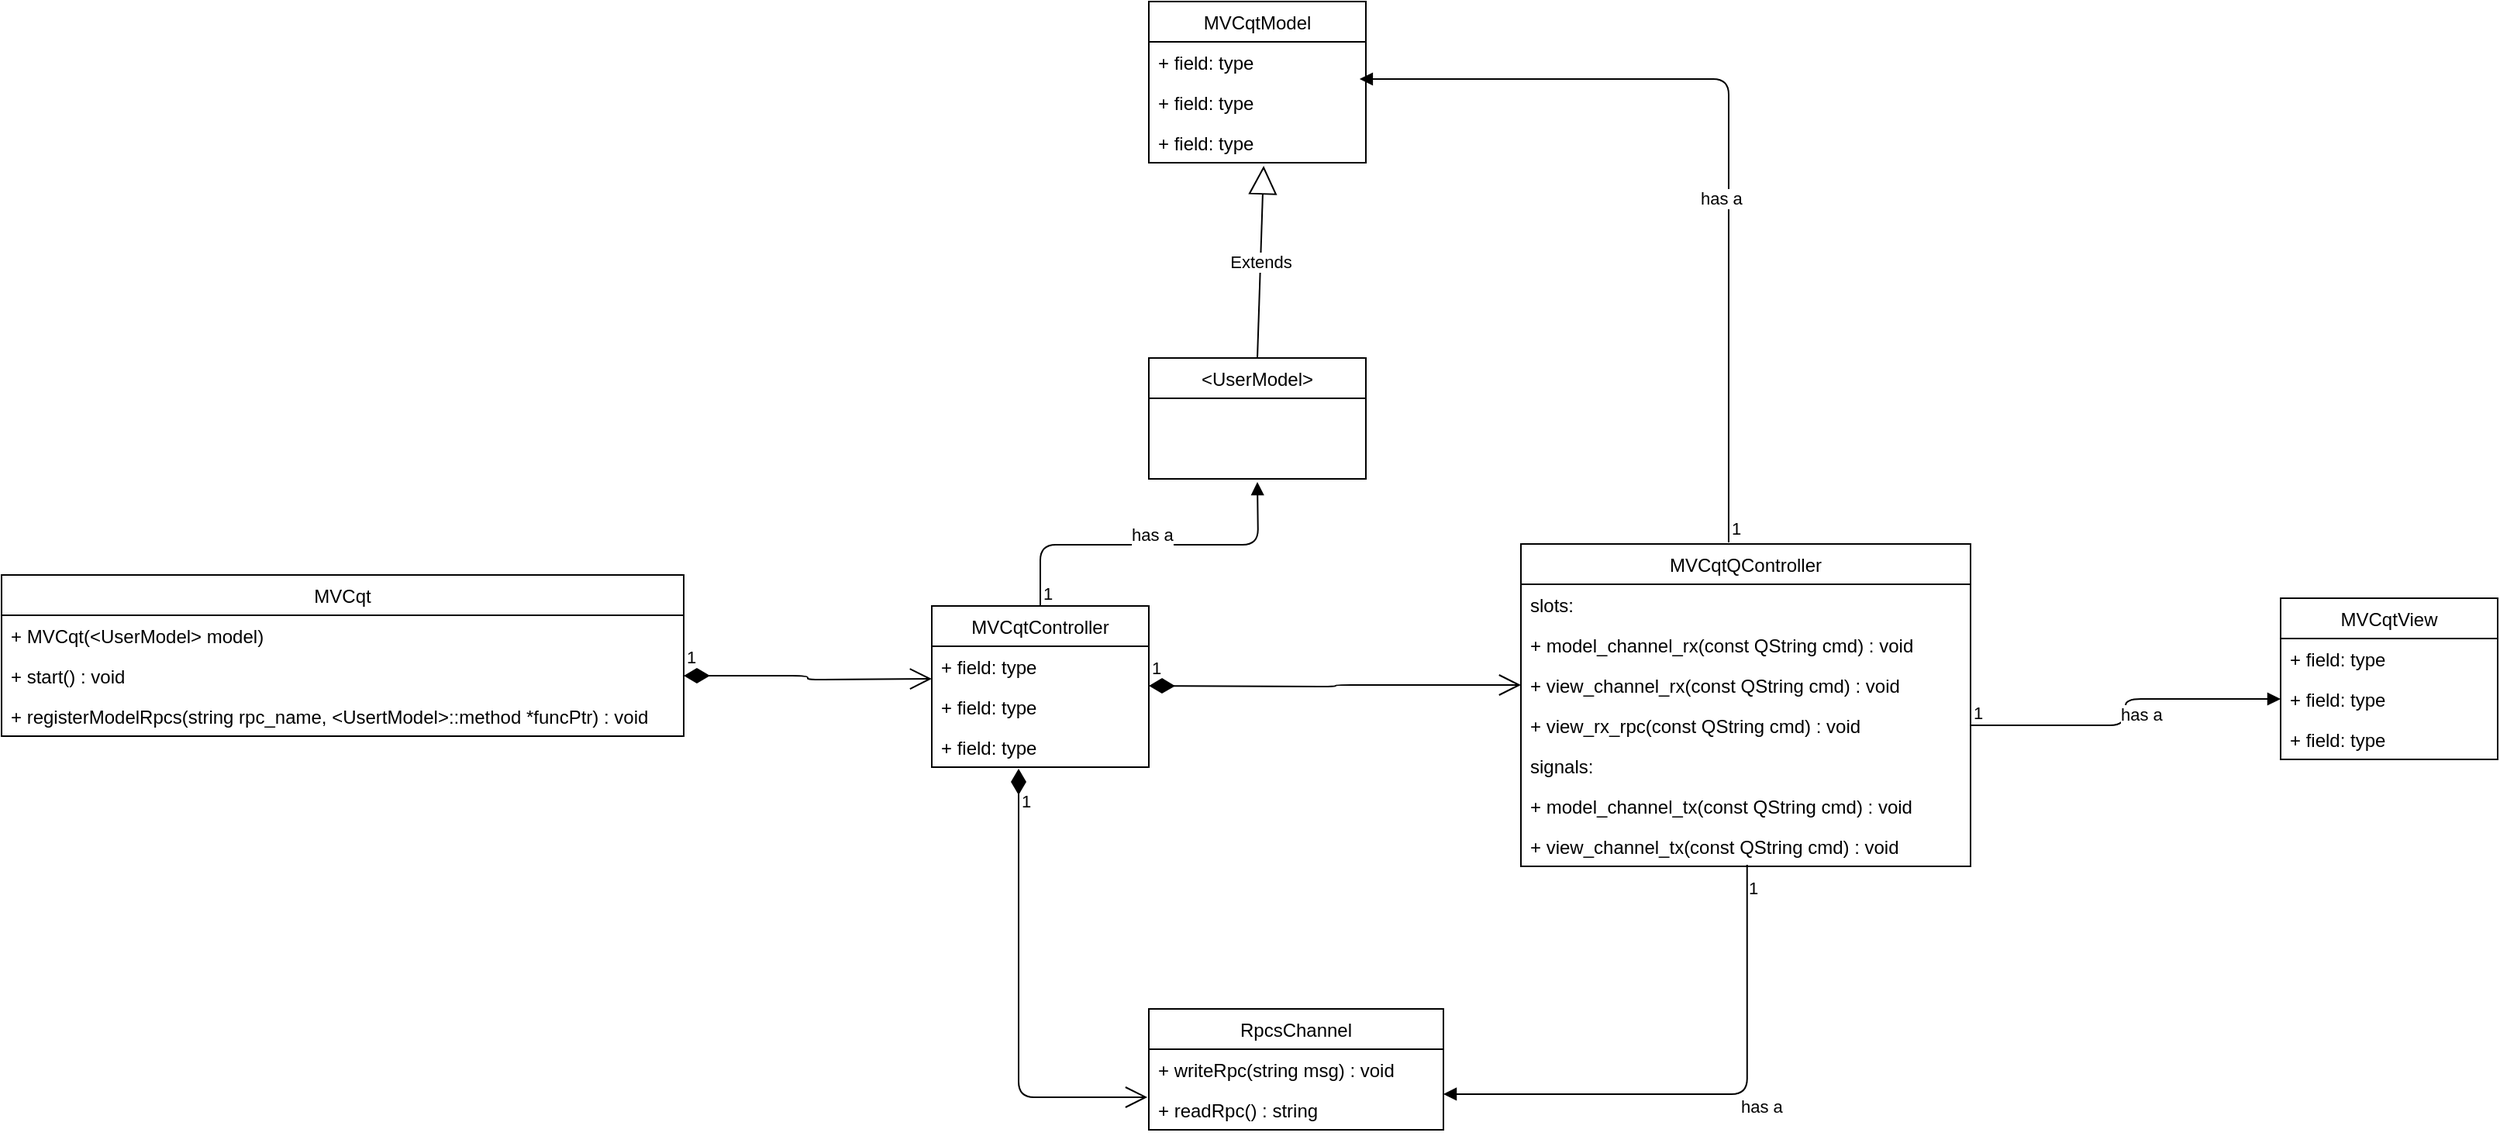 <mxfile version="14.7.6" type="device"><diagram id="C5RBs43oDa-KdzZeNtuy" name="Page-1"><mxGraphModel dx="2249" dy="726" grid="1" gridSize="10" guides="1" tooltips="1" connect="1" arrows="1" fold="1" page="1" pageScale="1" pageWidth="827" pageHeight="1169" math="0" shadow="0"><root><mxCell id="WIyWlLk6GJQsqaUBKTNV-0"/><mxCell id="WIyWlLk6GJQsqaUBKTNV-1" parent="WIyWlLk6GJQsqaUBKTNV-0"/><mxCell id="foLJqDGI885z_e0pTnB0-0" value="MVCqtController" style="swimlane;fontStyle=0;childLayout=stackLayout;horizontal=1;startSize=26;fillColor=none;horizontalStack=0;resizeParent=1;resizeParentMax=0;resizeLast=0;collapsible=1;marginBottom=0;" vertex="1" parent="WIyWlLk6GJQsqaUBKTNV-1"><mxGeometry x="170" y="590" width="140" height="104" as="geometry"/></mxCell><mxCell id="foLJqDGI885z_e0pTnB0-1" value="+ field: type" style="text;strokeColor=none;fillColor=none;align=left;verticalAlign=top;spacingLeft=4;spacingRight=4;overflow=hidden;rotatable=0;points=[[0,0.5],[1,0.5]];portConstraint=eastwest;" vertex="1" parent="foLJqDGI885z_e0pTnB0-0"><mxGeometry y="26" width="140" height="26" as="geometry"/></mxCell><mxCell id="foLJqDGI885z_e0pTnB0-2" value="+ field: type" style="text;strokeColor=none;fillColor=none;align=left;verticalAlign=top;spacingLeft=4;spacingRight=4;overflow=hidden;rotatable=0;points=[[0,0.5],[1,0.5]];portConstraint=eastwest;" vertex="1" parent="foLJqDGI885z_e0pTnB0-0"><mxGeometry y="52" width="140" height="26" as="geometry"/></mxCell><mxCell id="foLJqDGI885z_e0pTnB0-3" value="+ field: type" style="text;strokeColor=none;fillColor=none;align=left;verticalAlign=top;spacingLeft=4;spacingRight=4;overflow=hidden;rotatable=0;points=[[0,0.5],[1,0.5]];portConstraint=eastwest;" vertex="1" parent="foLJqDGI885z_e0pTnB0-0"><mxGeometry y="78" width="140" height="26" as="geometry"/></mxCell><mxCell id="foLJqDGI885z_e0pTnB0-8" value="RpcsChannel" style="swimlane;fontStyle=0;childLayout=stackLayout;horizontal=1;startSize=26;fillColor=none;horizontalStack=0;resizeParent=1;resizeParentMax=0;resizeLast=0;collapsible=1;marginBottom=0;" vertex="1" parent="WIyWlLk6GJQsqaUBKTNV-1"><mxGeometry x="310" y="850" width="190" height="78" as="geometry"/></mxCell><mxCell id="foLJqDGI885z_e0pTnB0-9" value="+ writeRpc(string msg) : void" style="text;strokeColor=none;fillColor=none;align=left;verticalAlign=top;spacingLeft=4;spacingRight=4;overflow=hidden;rotatable=0;points=[[0,0.5],[1,0.5]];portConstraint=eastwest;" vertex="1" parent="foLJqDGI885z_e0pTnB0-8"><mxGeometry y="26" width="190" height="26" as="geometry"/></mxCell><mxCell id="foLJqDGI885z_e0pTnB0-10" value="+ readRpc() : string" style="text;strokeColor=none;fillColor=none;align=left;verticalAlign=top;spacingLeft=4;spacingRight=4;overflow=hidden;rotatable=0;points=[[0,0.5],[1,0.5]];portConstraint=eastwest;" vertex="1" parent="foLJqDGI885z_e0pTnB0-8"><mxGeometry y="52" width="190" height="26" as="geometry"/></mxCell><mxCell id="foLJqDGI885z_e0pTnB0-17" value="1" style="endArrow=open;html=1;endSize=12;startArrow=diamondThin;startSize=14;startFill=1;edgeStyle=orthogonalEdgeStyle;align=left;verticalAlign=bottom;entryX=0;entryY=0.5;entryDx=0;entryDy=0;" edge="1" parent="WIyWlLk6GJQsqaUBKTNV-1" target="foLJqDGI885z_e0pTnB0-88"><mxGeometry x="-1" y="3" relative="1" as="geometry"><mxPoint x="310" y="641.5" as="sourcePoint"/><mxPoint x="470" y="641.5" as="targetPoint"/></mxGeometry></mxCell><mxCell id="foLJqDGI885z_e0pTnB0-19" value="MVCqtModel" style="swimlane;fontStyle=0;childLayout=stackLayout;horizontal=1;startSize=26;fillColor=none;horizontalStack=0;resizeParent=1;resizeParentMax=0;resizeLast=0;collapsible=1;marginBottom=0;" vertex="1" parent="WIyWlLk6GJQsqaUBKTNV-1"><mxGeometry x="310" y="200" width="140" height="104" as="geometry"/></mxCell><mxCell id="foLJqDGI885z_e0pTnB0-20" value="+ field: type" style="text;strokeColor=none;fillColor=none;align=left;verticalAlign=top;spacingLeft=4;spacingRight=4;overflow=hidden;rotatable=0;points=[[0,0.5],[1,0.5]];portConstraint=eastwest;" vertex="1" parent="foLJqDGI885z_e0pTnB0-19"><mxGeometry y="26" width="140" height="26" as="geometry"/></mxCell><mxCell id="foLJqDGI885z_e0pTnB0-21" value="+ field: type" style="text;strokeColor=none;fillColor=none;align=left;verticalAlign=top;spacingLeft=4;spacingRight=4;overflow=hidden;rotatable=0;points=[[0,0.5],[1,0.5]];portConstraint=eastwest;" vertex="1" parent="foLJqDGI885z_e0pTnB0-19"><mxGeometry y="52" width="140" height="26" as="geometry"/></mxCell><mxCell id="foLJqDGI885z_e0pTnB0-22" value="+ field: type" style="text;strokeColor=none;fillColor=none;align=left;verticalAlign=top;spacingLeft=4;spacingRight=4;overflow=hidden;rotatable=0;points=[[0,0.5],[1,0.5]];portConstraint=eastwest;" vertex="1" parent="foLJqDGI885z_e0pTnB0-19"><mxGeometry y="78" width="140" height="26" as="geometry"/></mxCell><mxCell id="foLJqDGI885z_e0pTnB0-23" value="MVCqtView" style="swimlane;fontStyle=0;childLayout=stackLayout;horizontal=1;startSize=26;fillColor=none;horizontalStack=0;resizeParent=1;resizeParentMax=0;resizeLast=0;collapsible=1;marginBottom=0;" vertex="1" parent="WIyWlLk6GJQsqaUBKTNV-1"><mxGeometry x="1040" y="585" width="140" height="104" as="geometry"/></mxCell><mxCell id="foLJqDGI885z_e0pTnB0-24" value="+ field: type" style="text;strokeColor=none;fillColor=none;align=left;verticalAlign=top;spacingLeft=4;spacingRight=4;overflow=hidden;rotatable=0;points=[[0,0.5],[1,0.5]];portConstraint=eastwest;" vertex="1" parent="foLJqDGI885z_e0pTnB0-23"><mxGeometry y="26" width="140" height="26" as="geometry"/></mxCell><mxCell id="foLJqDGI885z_e0pTnB0-25" value="+ field: type" style="text;strokeColor=none;fillColor=none;align=left;verticalAlign=top;spacingLeft=4;spacingRight=4;overflow=hidden;rotatable=0;points=[[0,0.5],[1,0.5]];portConstraint=eastwest;" vertex="1" parent="foLJqDGI885z_e0pTnB0-23"><mxGeometry y="52" width="140" height="26" as="geometry"/></mxCell><mxCell id="foLJqDGI885z_e0pTnB0-26" value="+ field: type" style="text;strokeColor=none;fillColor=none;align=left;verticalAlign=top;spacingLeft=4;spacingRight=4;overflow=hidden;rotatable=0;points=[[0,0.5],[1,0.5]];portConstraint=eastwest;" vertex="1" parent="foLJqDGI885z_e0pTnB0-23"><mxGeometry y="78" width="140" height="26" as="geometry"/></mxCell><mxCell id="foLJqDGI885z_e0pTnB0-30" value="&lt;UserModel&gt;" style="swimlane;fontStyle=0;childLayout=stackLayout;horizontal=1;startSize=26;fillColor=none;horizontalStack=0;resizeParent=1;resizeParentMax=0;resizeLast=0;collapsible=1;marginBottom=0;" vertex="1" parent="WIyWlLk6GJQsqaUBKTNV-1"><mxGeometry x="310" y="430" width="140" height="78" as="geometry"/></mxCell><mxCell id="foLJqDGI885z_e0pTnB0-34" value="Extends" style="endArrow=block;endSize=16;endFill=0;html=1;entryX=0.529;entryY=1.077;entryDx=0;entryDy=0;entryPerimeter=0;exitX=0.5;exitY=0;exitDx=0;exitDy=0;" edge="1" parent="WIyWlLk6GJQsqaUBKTNV-1" source="foLJqDGI885z_e0pTnB0-30" target="foLJqDGI885z_e0pTnB0-22"><mxGeometry width="160" relative="1" as="geometry"><mxPoint x="50" y="390" as="sourcePoint"/><mxPoint x="210" y="390" as="targetPoint"/></mxGeometry></mxCell><mxCell id="foLJqDGI885z_e0pTnB0-46" value="has a" style="endArrow=block;endFill=1;html=1;edgeStyle=orthogonalEdgeStyle;align=left;verticalAlign=top;exitX=0.5;exitY=0;exitDx=0;exitDy=0;" edge="1" parent="WIyWlLk6GJQsqaUBKTNV-1" source="foLJqDGI885z_e0pTnB0-0"><mxGeometry x="-0.125" y="20" relative="1" as="geometry"><mxPoint x="230" y="560" as="sourcePoint"/><mxPoint x="380" y="510" as="targetPoint"/><mxPoint as="offset"/></mxGeometry></mxCell><mxCell id="foLJqDGI885z_e0pTnB0-47" value="1" style="edgeLabel;resizable=0;html=1;align=left;verticalAlign=bottom;" connectable="0" vertex="1" parent="foLJqDGI885z_e0pTnB0-46"><mxGeometry x="-1" relative="1" as="geometry"/></mxCell><mxCell id="foLJqDGI885z_e0pTnB0-64" value="has a" style="endArrow=block;endFill=1;html=1;edgeStyle=orthogonalEdgeStyle;align=left;verticalAlign=top;entryX=0.971;entryY=-0.077;entryDx=0;entryDy=0;entryPerimeter=0;exitX=0.462;exitY=-0.005;exitDx=0;exitDy=0;exitPerimeter=0;" edge="1" parent="WIyWlLk6GJQsqaUBKTNV-1" source="foLJqDGI885z_e0pTnB0-86" target="foLJqDGI885z_e0pTnB0-21"><mxGeometry x="-0.125" y="20" relative="1" as="geometry"><mxPoint x="540" y="585" as="sourcePoint"/><mxPoint x="620" y="450" as="targetPoint"/><mxPoint as="offset"/></mxGeometry></mxCell><mxCell id="foLJqDGI885z_e0pTnB0-65" value="1" style="edgeLabel;resizable=0;html=1;align=left;verticalAlign=bottom;" connectable="0" vertex="1" parent="foLJqDGI885z_e0pTnB0-64"><mxGeometry x="-1" relative="1" as="geometry"/></mxCell><mxCell id="foLJqDGI885z_e0pTnB0-70" value="1" style="endArrow=open;html=1;endSize=12;startArrow=diamondThin;startSize=14;startFill=1;edgeStyle=orthogonalEdgeStyle;align=left;verticalAlign=bottom;exitX=0.4;exitY=1.038;exitDx=0;exitDy=0;exitPerimeter=0;entryX=-0.005;entryY=1.192;entryDx=0;entryDy=0;entryPerimeter=0;" edge="1" parent="WIyWlLk6GJQsqaUBKTNV-1" source="foLJqDGI885z_e0pTnB0-3" target="foLJqDGI885z_e0pTnB0-9"><mxGeometry x="-0.797" relative="1" as="geometry"><mxPoint x="230" y="810" as="sourcePoint"/><mxPoint x="390" y="810" as="targetPoint"/><mxPoint as="offset"/></mxGeometry></mxCell><mxCell id="foLJqDGI885z_e0pTnB0-78" value="MVCqt" style="swimlane;fontStyle=0;childLayout=stackLayout;horizontal=1;startSize=26;fillColor=none;horizontalStack=0;resizeParent=1;resizeParentMax=0;resizeLast=0;collapsible=1;marginBottom=0;" vertex="1" parent="WIyWlLk6GJQsqaUBKTNV-1"><mxGeometry x="-430" y="570" width="440" height="104" as="geometry"/></mxCell><mxCell id="foLJqDGI885z_e0pTnB0-79" value="+ MVCqt(&lt;UserModel&gt; model)" style="text;strokeColor=none;fillColor=none;align=left;verticalAlign=top;spacingLeft=4;spacingRight=4;overflow=hidden;rotatable=0;points=[[0,0.5],[1,0.5]];portConstraint=eastwest;" vertex="1" parent="foLJqDGI885z_e0pTnB0-78"><mxGeometry y="26" width="440" height="26" as="geometry"/></mxCell><mxCell id="foLJqDGI885z_e0pTnB0-80" value="+ start() : void" style="text;strokeColor=none;fillColor=none;align=left;verticalAlign=top;spacingLeft=4;spacingRight=4;overflow=hidden;rotatable=0;points=[[0,0.5],[1,0.5]];portConstraint=eastwest;" vertex="1" parent="foLJqDGI885z_e0pTnB0-78"><mxGeometry y="52" width="440" height="26" as="geometry"/></mxCell><mxCell id="foLJqDGI885z_e0pTnB0-81" value="+ registerModelRpcs(string rpc_name, &lt;UsertModel&gt;::method *funcPtr) : void" style="text;strokeColor=none;fillColor=none;align=left;verticalAlign=top;spacingLeft=4;spacingRight=4;overflow=hidden;rotatable=0;points=[[0,0.5],[1,0.5]];portConstraint=eastwest;" vertex="1" parent="foLJqDGI885z_e0pTnB0-78"><mxGeometry y="78" width="440" height="26" as="geometry"/></mxCell><mxCell id="foLJqDGI885z_e0pTnB0-82" value="1" style="endArrow=open;html=1;endSize=12;startArrow=diamondThin;startSize=14;startFill=1;edgeStyle=orthogonalEdgeStyle;align=left;verticalAlign=bottom;" edge="1" parent="WIyWlLk6GJQsqaUBKTNV-1" source="foLJqDGI885z_e0pTnB0-80"><mxGeometry x="-1" y="3" relative="1" as="geometry"><mxPoint x="20" y="636.5" as="sourcePoint"/><mxPoint x="170" y="637" as="targetPoint"/></mxGeometry></mxCell><mxCell id="foLJqDGI885z_e0pTnB0-86" value="MVCqtQController" style="swimlane;fontStyle=0;childLayout=stackLayout;horizontal=1;startSize=26;fillColor=none;horizontalStack=0;resizeParent=1;resizeParentMax=0;resizeLast=0;collapsible=1;marginBottom=0;" vertex="1" parent="WIyWlLk6GJQsqaUBKTNV-1"><mxGeometry x="550" y="550" width="290" height="208" as="geometry"/></mxCell><mxCell id="foLJqDGI885z_e0pTnB0-87" value="slots:" style="text;strokeColor=none;fillColor=none;align=left;verticalAlign=top;spacingLeft=4;spacingRight=4;overflow=hidden;rotatable=0;points=[[0,0.5],[1,0.5]];portConstraint=eastwest;" vertex="1" parent="foLJqDGI885z_e0pTnB0-86"><mxGeometry y="26" width="290" height="26" as="geometry"/></mxCell><mxCell id="foLJqDGI885z_e0pTnB0-89" value="+  model_channel_rx(const QString cmd) : void" style="text;strokeColor=none;fillColor=none;align=left;verticalAlign=top;spacingLeft=4;spacingRight=4;overflow=hidden;rotatable=0;points=[[0,0.5],[1,0.5]];portConstraint=eastwest;" vertex="1" parent="foLJqDGI885z_e0pTnB0-86"><mxGeometry y="52" width="290" height="26" as="geometry"/></mxCell><mxCell id="foLJqDGI885z_e0pTnB0-88" value="+ view_channel_rx(const QString cmd) : void" style="text;strokeColor=none;fillColor=none;align=left;verticalAlign=top;spacingLeft=4;spacingRight=4;overflow=hidden;rotatable=0;points=[[0,0.5],[1,0.5]];portConstraint=eastwest;" vertex="1" parent="foLJqDGI885z_e0pTnB0-86"><mxGeometry y="78" width="290" height="26" as="geometry"/></mxCell><mxCell id="foLJqDGI885z_e0pTnB0-91" value="+ view_rx_rpc(const QString cmd) : void" style="text;strokeColor=none;fillColor=none;align=left;verticalAlign=top;spacingLeft=4;spacingRight=4;overflow=hidden;rotatable=0;points=[[0,0.5],[1,0.5]];portConstraint=eastwest;" vertex="1" parent="foLJqDGI885z_e0pTnB0-86"><mxGeometry y="104" width="290" height="26" as="geometry"/></mxCell><mxCell id="foLJqDGI885z_e0pTnB0-93" value="signals:" style="text;strokeColor=none;fillColor=none;align=left;verticalAlign=top;spacingLeft=4;spacingRight=4;overflow=hidden;rotatable=0;points=[[0,0.5],[1,0.5]];portConstraint=eastwest;" vertex="1" parent="foLJqDGI885z_e0pTnB0-86"><mxGeometry y="130" width="290" height="26" as="geometry"/></mxCell><mxCell id="foLJqDGI885z_e0pTnB0-94" value="+ model_channel_tx(const QString cmd) : void" style="text;strokeColor=none;fillColor=none;align=left;verticalAlign=top;spacingLeft=4;spacingRight=4;overflow=hidden;rotatable=0;points=[[0,0.5],[1,0.5]];portConstraint=eastwest;" vertex="1" parent="foLJqDGI885z_e0pTnB0-86"><mxGeometry y="156" width="290" height="26" as="geometry"/></mxCell><mxCell id="foLJqDGI885z_e0pTnB0-95" value="+ view_channel_tx(const QString cmd) : void" style="text;strokeColor=none;fillColor=none;align=left;verticalAlign=top;spacingLeft=4;spacingRight=4;overflow=hidden;rotatable=0;points=[[0,0.5],[1,0.5]];portConstraint=eastwest;" vertex="1" parent="foLJqDGI885z_e0pTnB0-86"><mxGeometry y="182" width="290" height="26" as="geometry"/></mxCell><mxCell id="foLJqDGI885z_e0pTnB0-98" value="has a" style="endArrow=block;endFill=1;html=1;edgeStyle=orthogonalEdgeStyle;align=left;verticalAlign=top;entryX=1;entryY=0.115;entryDx=0;entryDy=0;entryPerimeter=0;exitX=0.503;exitY=0.962;exitDx=0;exitDy=0;exitPerimeter=0;" edge="1" parent="WIyWlLk6GJQsqaUBKTNV-1" source="foLJqDGI885z_e0pTnB0-95" target="foLJqDGI885z_e0pTnB0-10"><mxGeometry x="-0.105" y="-5" relative="1" as="geometry"><mxPoint x="700" y="860" as="sourcePoint"/><mxPoint x="601.96" y="927.998" as="targetPoint"/><mxPoint as="offset"/></mxGeometry></mxCell><mxCell id="foLJqDGI885z_e0pTnB0-99" value="1" style="edgeLabel;resizable=0;html=1;align=left;verticalAlign=bottom;" connectable="0" vertex="1" parent="foLJqDGI885z_e0pTnB0-98"><mxGeometry x="-1" relative="1" as="geometry"><mxPoint x="-1" y="23" as="offset"/></mxGeometry></mxCell><mxCell id="foLJqDGI885z_e0pTnB0-100" value="has a" style="endArrow=block;endFill=1;html=1;edgeStyle=orthogonalEdgeStyle;align=left;verticalAlign=top;exitX=1;exitY=0.5;exitDx=0;exitDy=0;entryX=0;entryY=0.5;entryDx=0;entryDy=0;" edge="1" parent="WIyWlLk6GJQsqaUBKTNV-1" source="foLJqDGI885z_e0pTnB0-91" target="foLJqDGI885z_e0pTnB0-25"><mxGeometry x="-0.125" y="20" relative="1" as="geometry"><mxPoint x="850" y="662" as="sourcePoint"/><mxPoint x="990" y="582" as="targetPoint"/><mxPoint as="offset"/></mxGeometry></mxCell><mxCell id="foLJqDGI885z_e0pTnB0-101" value="1" style="edgeLabel;resizable=0;html=1;align=left;verticalAlign=bottom;" connectable="0" vertex="1" parent="foLJqDGI885z_e0pTnB0-100"><mxGeometry x="-1" relative="1" as="geometry"/></mxCell></root></mxGraphModel></diagram></mxfile>